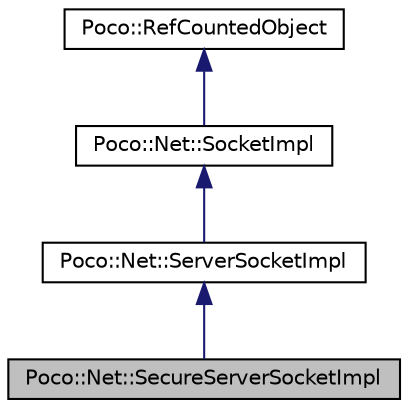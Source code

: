 digraph "Poco::Net::SecureServerSocketImpl"
{
 // LATEX_PDF_SIZE
  edge [fontname="Helvetica",fontsize="10",labelfontname="Helvetica",labelfontsize="10"];
  node [fontname="Helvetica",fontsize="10",shape=record];
  Node1 [label="Poco::Net::SecureServerSocketImpl",height=0.2,width=0.4,color="black", fillcolor="grey75", style="filled", fontcolor="black",tooltip="The SocketImpl class for SecureServerSocket."];
  Node2 -> Node1 [dir="back",color="midnightblue",fontsize="10",style="solid"];
  Node2 [label="Poco::Net::ServerSocketImpl",height=0.2,width=0.4,color="black", fillcolor="white", style="filled",URL="$classPoco_1_1Net_1_1ServerSocketImpl.html",tooltip="This class implements a TCP server socket."];
  Node3 -> Node2 [dir="back",color="midnightblue",fontsize="10",style="solid"];
  Node3 [label="Poco::Net::SocketImpl",height=0.2,width=0.4,color="black", fillcolor="white", style="filled",URL="$classPoco_1_1Net_1_1SocketImpl.html",tooltip=" "];
  Node4 -> Node3 [dir="back",color="midnightblue",fontsize="10",style="solid"];
  Node4 [label="Poco::RefCountedObject",height=0.2,width=0.4,color="black", fillcolor="white", style="filled",URL="$classPoco_1_1RefCountedObject.html",tooltip=" "];
}
